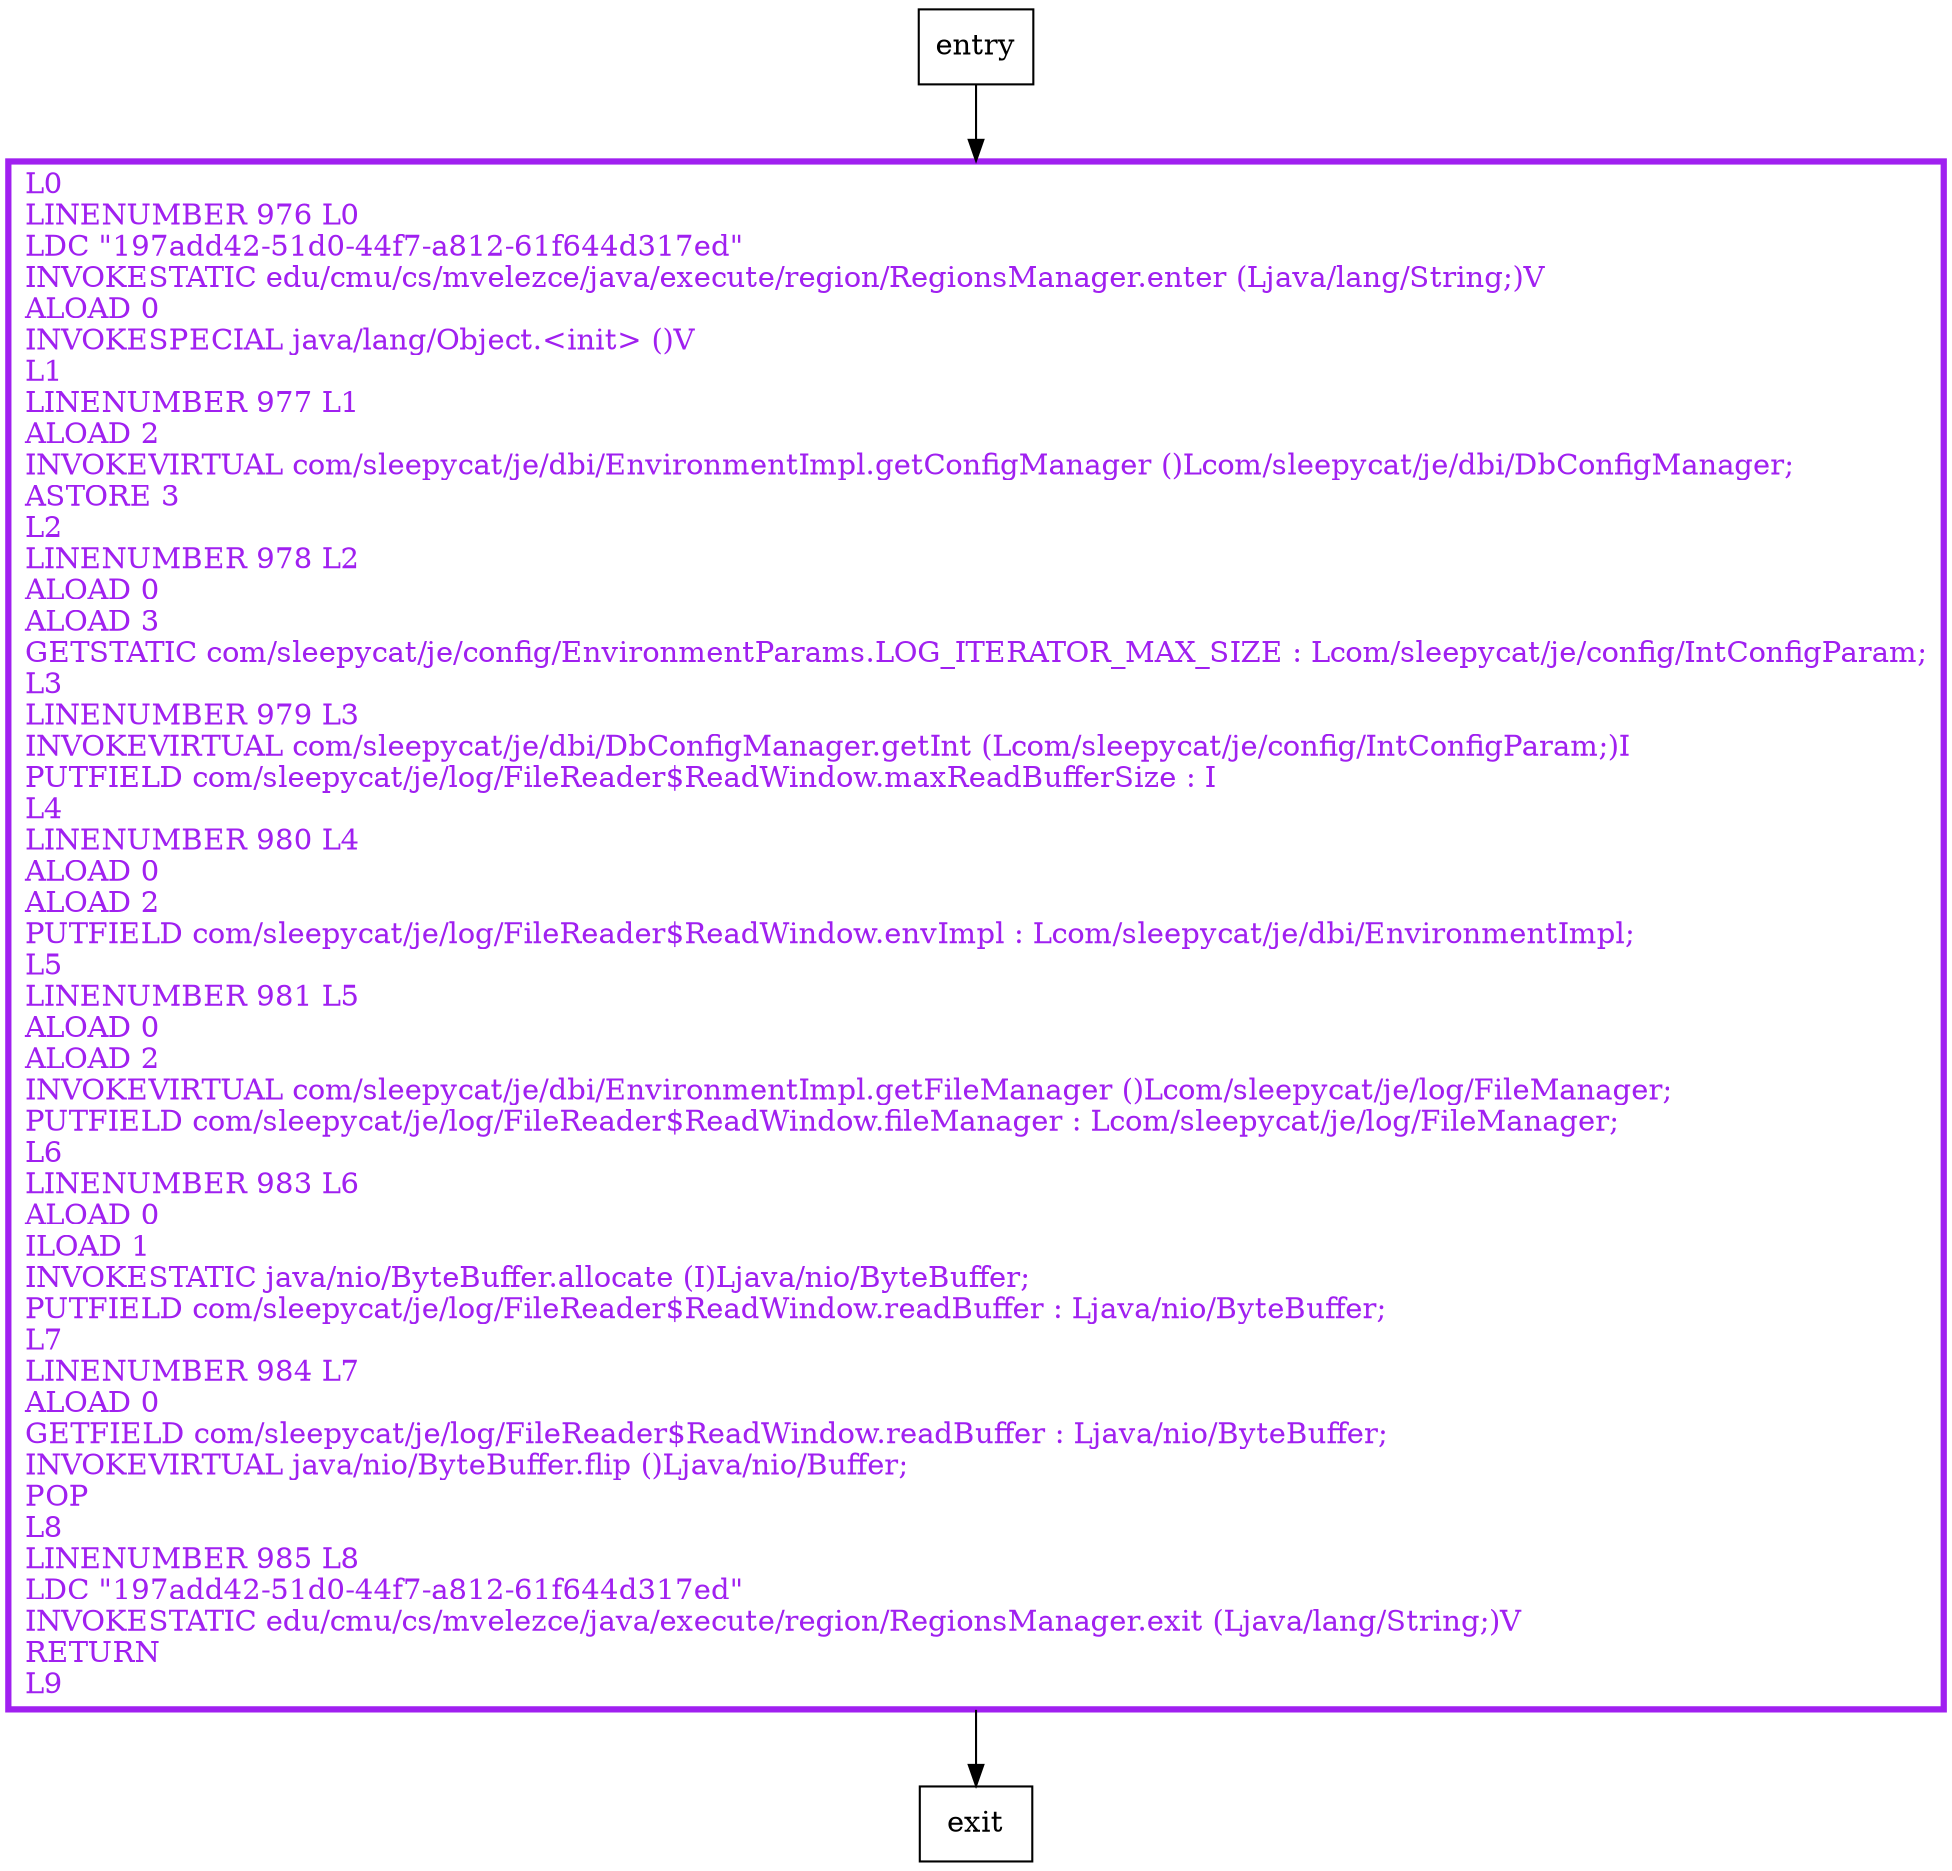 digraph <init> {
node [shape=record];
72086226 [label="L0\lLINENUMBER 976 L0\lLDC \"197add42-51d0-44f7-a812-61f644d317ed\"\lINVOKESTATIC edu/cmu/cs/mvelezce/java/execute/region/RegionsManager.enter (Ljava/lang/String;)V\lALOAD 0\lINVOKESPECIAL java/lang/Object.\<init\> ()V\lL1\lLINENUMBER 977 L1\lALOAD 2\lINVOKEVIRTUAL com/sleepycat/je/dbi/EnvironmentImpl.getConfigManager ()Lcom/sleepycat/je/dbi/DbConfigManager;\lASTORE 3\lL2\lLINENUMBER 978 L2\lALOAD 0\lALOAD 3\lGETSTATIC com/sleepycat/je/config/EnvironmentParams.LOG_ITERATOR_MAX_SIZE : Lcom/sleepycat/je/config/IntConfigParam;\lL3\lLINENUMBER 979 L3\lINVOKEVIRTUAL com/sleepycat/je/dbi/DbConfigManager.getInt (Lcom/sleepycat/je/config/IntConfigParam;)I\lPUTFIELD com/sleepycat/je/log/FileReader$ReadWindow.maxReadBufferSize : I\lL4\lLINENUMBER 980 L4\lALOAD 0\lALOAD 2\lPUTFIELD com/sleepycat/je/log/FileReader$ReadWindow.envImpl : Lcom/sleepycat/je/dbi/EnvironmentImpl;\lL5\lLINENUMBER 981 L5\lALOAD 0\lALOAD 2\lINVOKEVIRTUAL com/sleepycat/je/dbi/EnvironmentImpl.getFileManager ()Lcom/sleepycat/je/log/FileManager;\lPUTFIELD com/sleepycat/je/log/FileReader$ReadWindow.fileManager : Lcom/sleepycat/je/log/FileManager;\lL6\lLINENUMBER 983 L6\lALOAD 0\lILOAD 1\lINVOKESTATIC java/nio/ByteBuffer.allocate (I)Ljava/nio/ByteBuffer;\lPUTFIELD com/sleepycat/je/log/FileReader$ReadWindow.readBuffer : Ljava/nio/ByteBuffer;\lL7\lLINENUMBER 984 L7\lALOAD 0\lGETFIELD com/sleepycat/je/log/FileReader$ReadWindow.readBuffer : Ljava/nio/ByteBuffer;\lINVOKEVIRTUAL java/nio/ByteBuffer.flip ()Ljava/nio/Buffer;\lPOP\lL8\lLINENUMBER 985 L8\lLDC \"197add42-51d0-44f7-a812-61f644d317ed\"\lINVOKESTATIC edu/cmu/cs/mvelezce/java/execute/region/RegionsManager.exit (Ljava/lang/String;)V\lRETURN\lL9\l"];
entry;
exit;
entry -> 72086226
72086226 -> exit
72086226[fontcolor="purple", penwidth=3, color="purple"];
}
